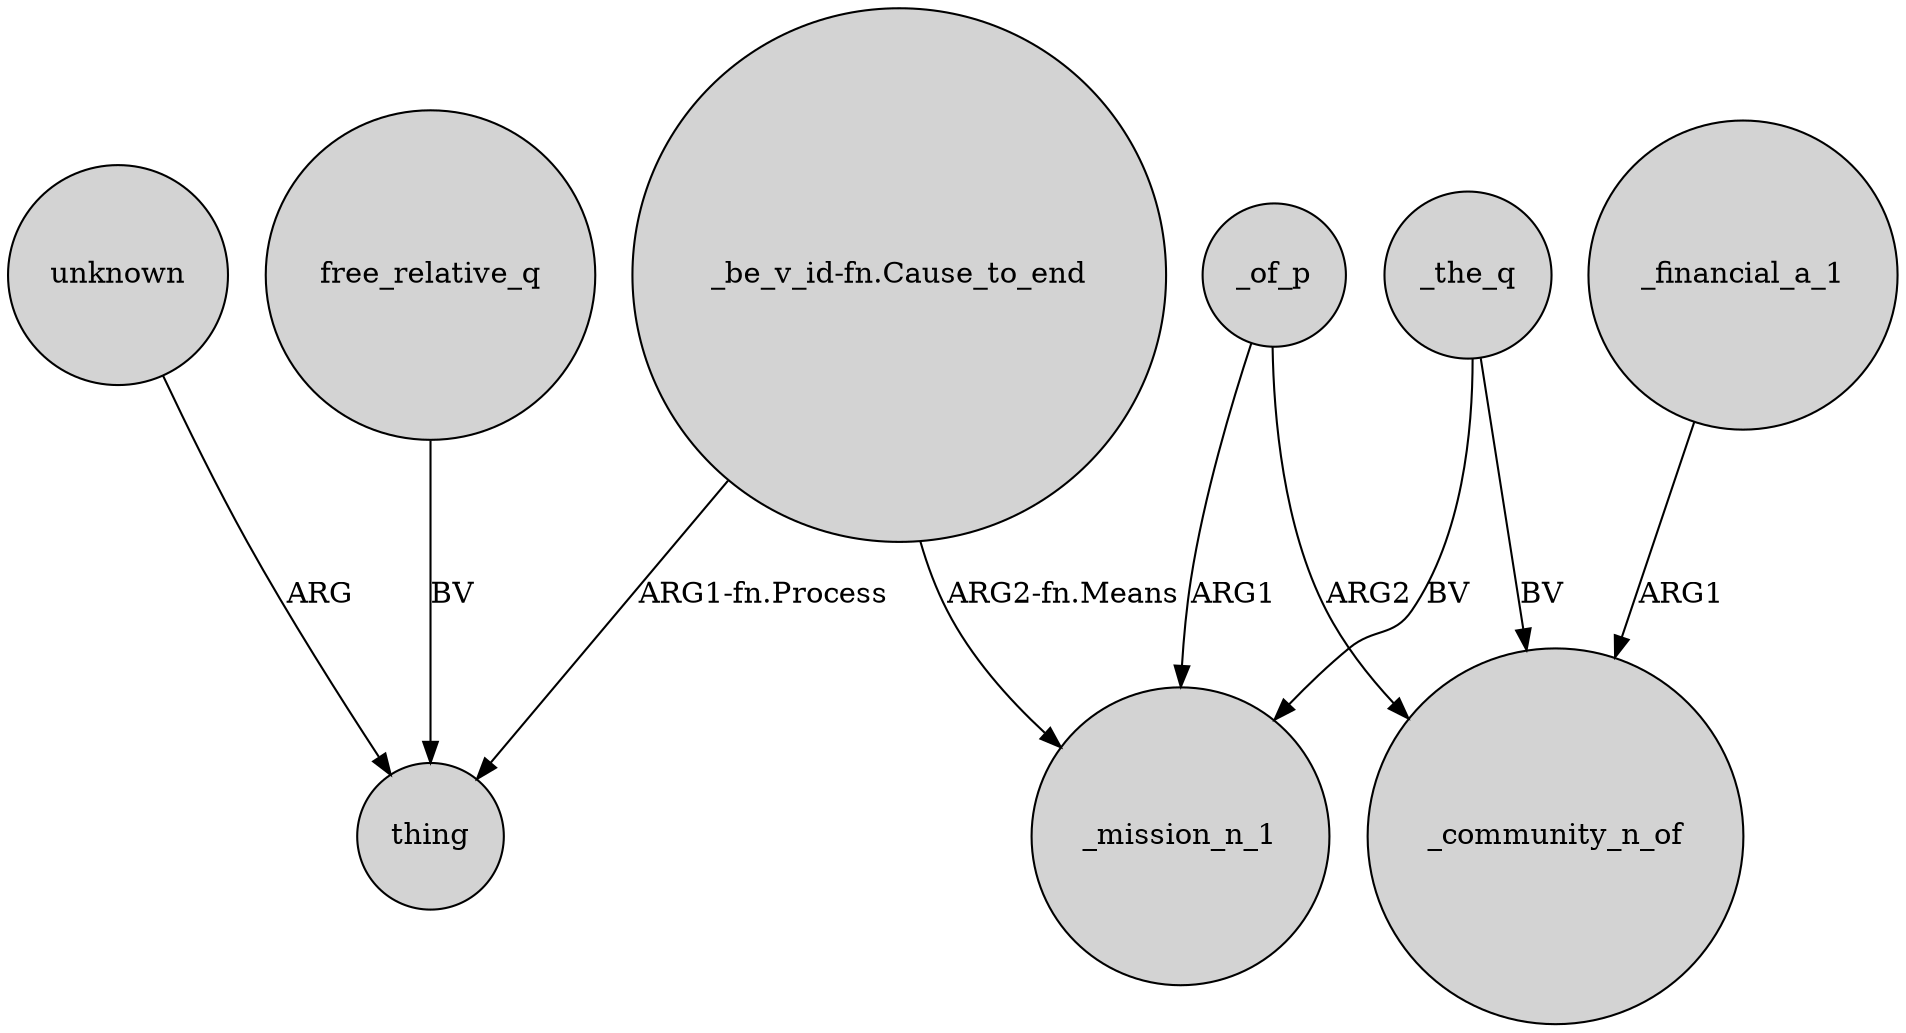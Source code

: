 digraph {
	node [shape=circle style=filled]
	"_be_v_id-fn.Cause_to_end" -> thing [label="ARG1-fn.Process"]
	_of_p -> _mission_n_1 [label=ARG1]
	_financial_a_1 -> _community_n_of [label=ARG1]
	_the_q -> _community_n_of [label=BV]
	"_be_v_id-fn.Cause_to_end" -> _mission_n_1 [label="ARG2-fn.Means"]
	free_relative_q -> thing [label=BV]
	_the_q -> _mission_n_1 [label=BV]
	_of_p -> _community_n_of [label=ARG2]
	unknown -> thing [label=ARG]
}
